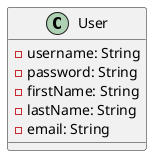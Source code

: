@startuml register

class User {
  -username: String
  -password: String
  -firstName: String
  -lastName: String
  -email: String
}


@enduml
